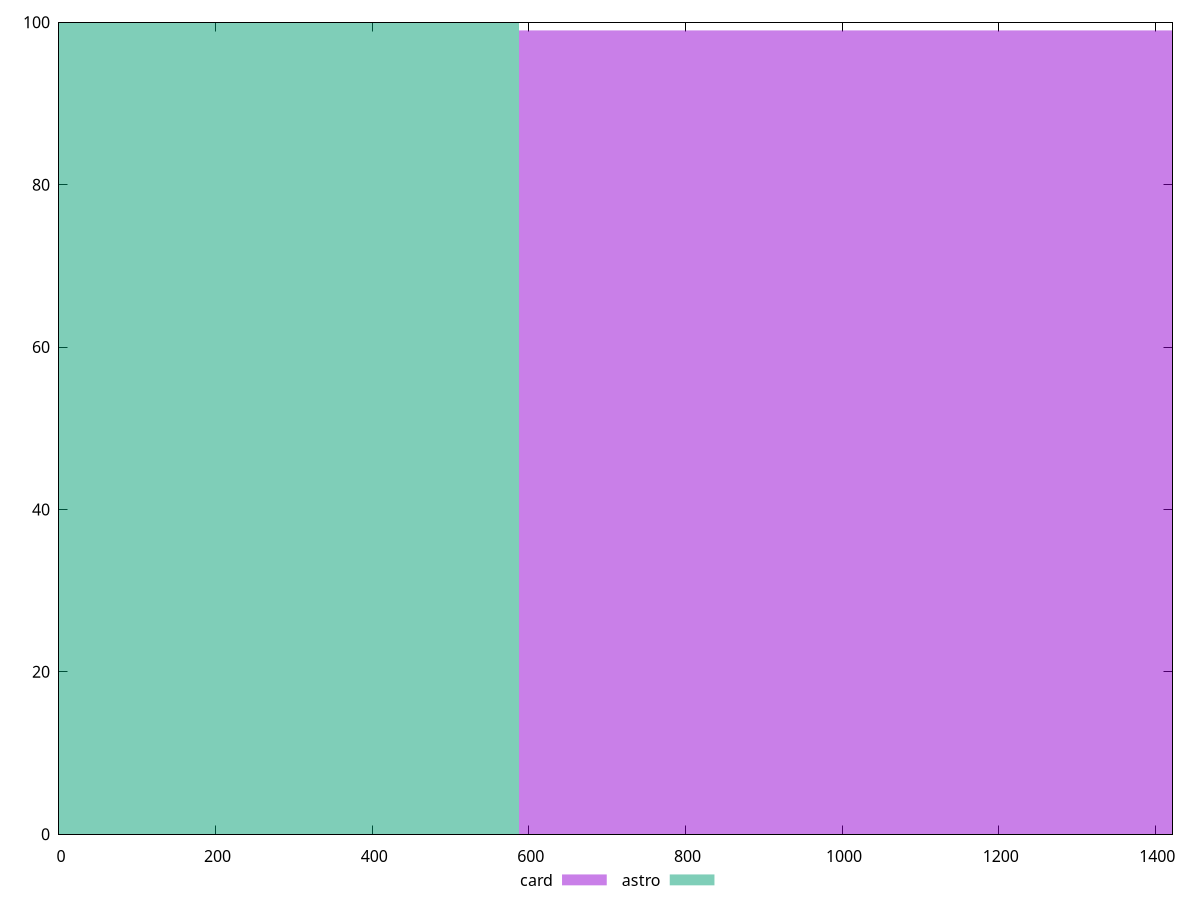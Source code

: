 reset

$card <<EOF
1174.8959366884592 99
EOF

$astro <<EOF
0 100
EOF

set key outside below
set boxwidth 1174.8959366884592
set xrange [0:1422]
set yrange [0:100]
set trange [0:100]
set style fill transparent solid 0.5 noborder
set terminal svg size 640, 500 enhanced background rgb 'white'
set output "report/report_00029_2021-02-24T13-36-40.390Z/uses-rel-preload/comparison/histogram/2_vs_3.svg"

plot $card title "card" with boxes, \
     $astro title "astro" with boxes

reset
